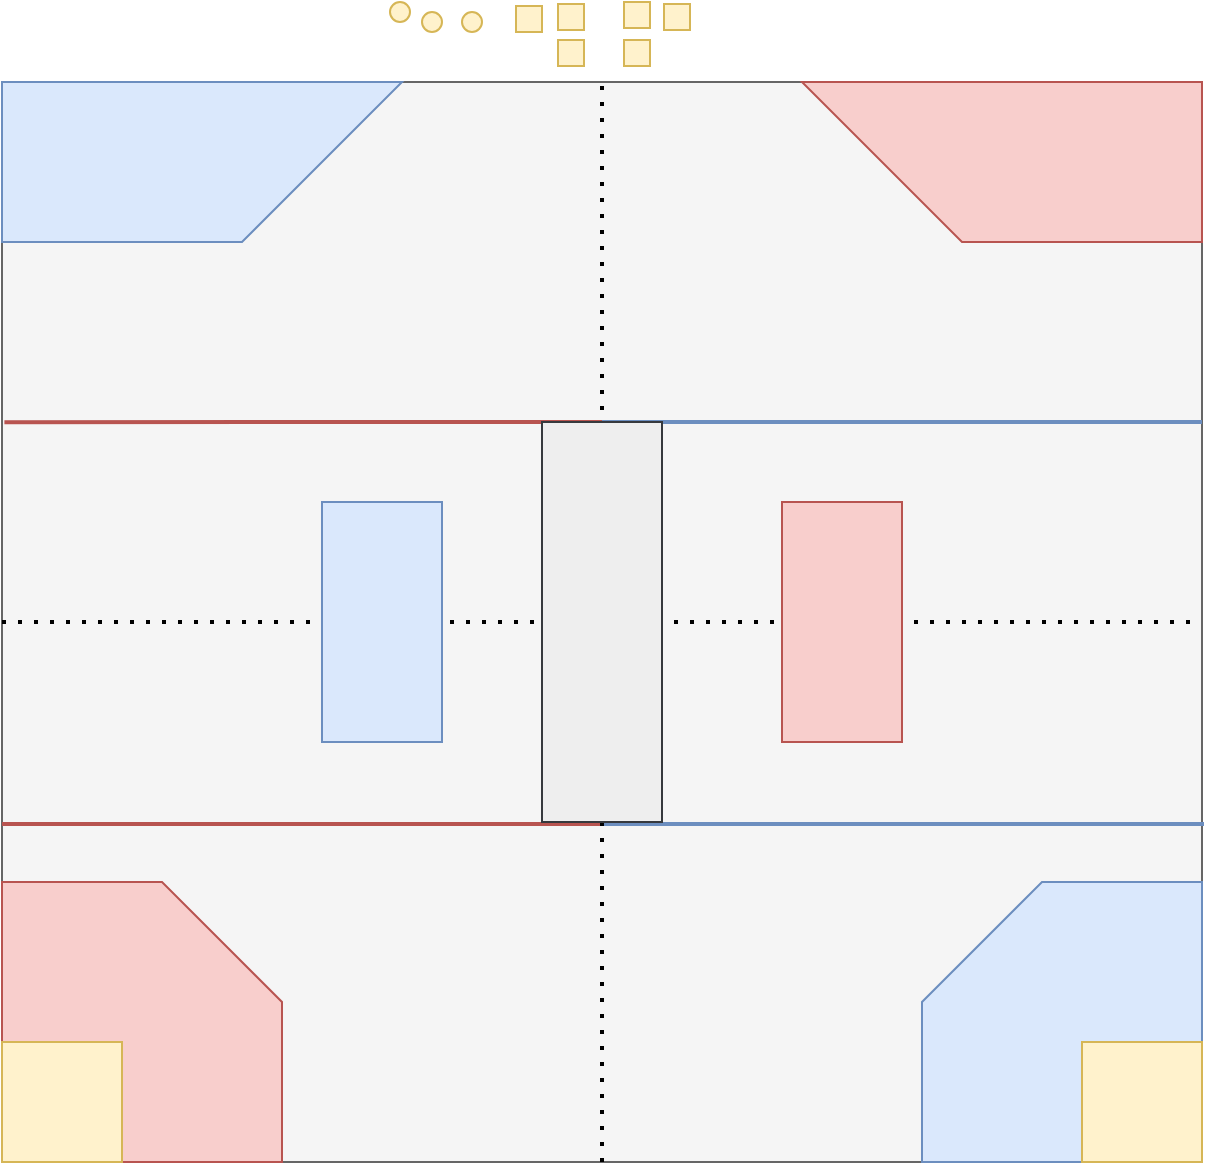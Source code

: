 <mxfile version="28.2.7">
  <diagram name="Page-1" id="Tyhf3AXOygFTzYmhL6pP">
    <mxGraphModel dx="758" dy="411" grid="1" gridSize="10" guides="1" tooltips="1" connect="1" arrows="1" fold="1" page="1" pageScale="1" pageWidth="850" pageHeight="1100" math="0" shadow="0">
      <root>
        <mxCell id="0" />
        <mxCell id="1" parent="0" />
        <mxCell id="YwcORukq0guQzOU9nWgg-16" value="" style="group" vertex="1" connectable="0" parent="1">
          <mxGeometry x="40" y="40.0" width="601" height="540" as="geometry" />
        </mxCell>
        <mxCell id="YwcORukq0guQzOU9nWgg-1" value="" style="rounded=0;whiteSpace=wrap;html=1;fillColor=#f5f5f5;fontColor=#333333;strokeColor=#666666;" vertex="1" parent="YwcORukq0guQzOU9nWgg-16">
          <mxGeometry y="7.105e-15" width="600" height="540" as="geometry" />
        </mxCell>
        <mxCell id="YwcORukq0guQzOU9nWgg-3" value="" style="shape=card;whiteSpace=wrap;html=1;size=60;fillColor=#dae8fc;strokeColor=#6c8ebf;" vertex="1" parent="YwcORukq0guQzOU9nWgg-16">
          <mxGeometry x="460" y="400" width="140" height="140" as="geometry" />
        </mxCell>
        <mxCell id="YwcORukq0guQzOU9nWgg-4" value="" style="shape=card;whiteSpace=wrap;html=1;size=60;flipH=1;fillColor=#f8cecc;strokeColor=#b85450;" vertex="1" parent="YwcORukq0guQzOU9nWgg-16">
          <mxGeometry y="400" width="140" height="140" as="geometry" />
        </mxCell>
        <mxCell id="YwcORukq0guQzOU9nWgg-6" value="" style="endArrow=none;dashed=1;html=1;dashPattern=1 3;strokeWidth=2;rounded=0;entryX=0.5;entryY=0;entryDx=0;entryDy=0;exitX=0.5;exitY=1;exitDx=0;exitDy=0;" edge="1" parent="YwcORukq0guQzOU9nWgg-16" source="YwcORukq0guQzOU9nWgg-1" target="YwcORukq0guQzOU9nWgg-1">
          <mxGeometry width="50" height="50" relative="1" as="geometry">
            <mxPoint x="320" y="550" as="sourcePoint" />
            <mxPoint x="370" y="200" as="targetPoint" />
          </mxGeometry>
        </mxCell>
        <mxCell id="YwcORukq0guQzOU9nWgg-7" value="" style="endArrow=none;dashed=1;html=1;dashPattern=1 3;strokeWidth=2;rounded=0;entryX=1;entryY=0.5;entryDx=0;entryDy=0;exitX=0;exitY=0.5;exitDx=0;exitDy=0;" edge="1" parent="YwcORukq0guQzOU9nWgg-16" source="YwcORukq0guQzOU9nWgg-1" target="YwcORukq0guQzOU9nWgg-1">
          <mxGeometry width="50" height="50" relative="1" as="geometry">
            <mxPoint x="320" y="270" as="sourcePoint" />
            <mxPoint x="370" y="220" as="targetPoint" />
          </mxGeometry>
        </mxCell>
        <mxCell id="YwcORukq0guQzOU9nWgg-8" value="" style="rounded=0;whiteSpace=wrap;html=1;fillColor=#f8cecc;strokeColor=#b85450;" vertex="1" parent="YwcORukq0guQzOU9nWgg-16">
          <mxGeometry x="390" y="210" width="60" height="120" as="geometry" />
        </mxCell>
        <mxCell id="YwcORukq0guQzOU9nWgg-9" value="" style="rounded=0;whiteSpace=wrap;html=1;fillColor=#dae8fc;strokeColor=#6c8ebf;" vertex="1" parent="YwcORukq0guQzOU9nWgg-16">
          <mxGeometry x="160" y="210" width="60" height="120" as="geometry" />
        </mxCell>
        <mxCell id="YwcORukq0guQzOU9nWgg-10" value="" style="shape=card;whiteSpace=wrap;html=1;size=120;flipH=0;flipV=1;rotation=-90;fillColor=#dae8fc;strokeColor=#6c8ebf;" vertex="1" parent="YwcORukq0guQzOU9nWgg-16">
          <mxGeometry x="60" y="-60.0" width="80" height="200" as="geometry" />
        </mxCell>
        <mxCell id="YwcORukq0guQzOU9nWgg-11" value="" style="shape=card;whiteSpace=wrap;html=1;size=120;flipH=0;flipV=0;rotation=-90;fillColor=#f8cecc;strokeColor=#b85450;" vertex="1" parent="YwcORukq0guQzOU9nWgg-16">
          <mxGeometry x="460" y="-60.0" width="80" height="200" as="geometry" />
        </mxCell>
        <mxCell id="YwcORukq0guQzOU9nWgg-12" value="" style="endArrow=none;html=1;rounded=0;exitX=0.002;exitY=0.315;exitDx=0;exitDy=0;exitPerimeter=0;fillColor=#f8cecc;strokeColor=#b85450;strokeWidth=2;" edge="1" parent="YwcORukq0guQzOU9nWgg-16" source="YwcORukq0guQzOU9nWgg-1">
          <mxGeometry width="50" height="50" relative="1" as="geometry">
            <mxPoint x="250" y="310" as="sourcePoint" />
            <mxPoint x="300" y="170" as="targetPoint" />
          </mxGeometry>
        </mxCell>
        <mxCell id="YwcORukq0guQzOU9nWgg-13" value="" style="endArrow=none;html=1;rounded=0;fillColor=#dae8fc;strokeColor=#6c8ebf;strokeWidth=2;" edge="1" parent="YwcORukq0guQzOU9nWgg-16">
          <mxGeometry width="50" height="50" relative="1" as="geometry">
            <mxPoint x="300" y="170" as="sourcePoint" />
            <mxPoint x="600" y="170" as="targetPoint" />
          </mxGeometry>
        </mxCell>
        <mxCell id="YwcORukq0guQzOU9nWgg-14" value="" style="endArrow=none;html=1;rounded=0;exitX=0.002;exitY=0.315;exitDx=0;exitDy=0;exitPerimeter=0;fillColor=#f8cecc;strokeColor=#b85450;strokeWidth=2;" edge="1" parent="YwcORukq0guQzOU9nWgg-16">
          <mxGeometry width="50" height="50" relative="1" as="geometry">
            <mxPoint y="371" as="sourcePoint" />
            <mxPoint x="299" y="371" as="targetPoint" />
          </mxGeometry>
        </mxCell>
        <mxCell id="YwcORukq0guQzOU9nWgg-15" value="" style="endArrow=none;html=1;rounded=0;fillColor=#dae8fc;strokeColor=#6c8ebf;strokeWidth=2;" edge="1" parent="YwcORukq0guQzOU9nWgg-16">
          <mxGeometry width="50" height="50" relative="1" as="geometry">
            <mxPoint x="301" y="371" as="sourcePoint" />
            <mxPoint x="601" y="371" as="targetPoint" />
          </mxGeometry>
        </mxCell>
        <mxCell id="YwcORukq0guQzOU9nWgg-5" value="" style="rounded=0;whiteSpace=wrap;html=1;fillColor=#eeeeee;strokeColor=#36393d;" vertex="1" parent="YwcORukq0guQzOU9nWgg-16">
          <mxGeometry x="270" y="170" width="60" height="200" as="geometry" />
        </mxCell>
        <mxCell id="YwcORukq0guQzOU9nWgg-17" value="" style="rounded=0;whiteSpace=wrap;html=1;fillColor=#fff2cc;strokeColor=#d6b656;" vertex="1" parent="YwcORukq0guQzOU9nWgg-16">
          <mxGeometry x="311" y="-40" width="13" height="13" as="geometry" />
        </mxCell>
        <mxCell id="YwcORukq0guQzOU9nWgg-25" value="" style="ellipse;whiteSpace=wrap;html=1;aspect=fixed;fillColor=#fff2cc;strokeColor=#d6b656;" vertex="1" parent="YwcORukq0guQzOU9nWgg-16">
          <mxGeometry x="210" y="-35" width="10" height="10" as="geometry" />
        </mxCell>
        <mxCell id="YwcORukq0guQzOU9nWgg-26" value="" style="ellipse;whiteSpace=wrap;html=1;aspect=fixed;fillColor=#fff2cc;strokeColor=#d6b656;" vertex="1" parent="YwcORukq0guQzOU9nWgg-16">
          <mxGeometry x="230" y="-35" width="10" height="10" as="geometry" />
        </mxCell>
        <mxCell id="YwcORukq0guQzOU9nWgg-27" value="" style="rounded=0;whiteSpace=wrap;html=1;fillColor=#fff2cc;strokeColor=#d6b656;" vertex="1" parent="YwcORukq0guQzOU9nWgg-16">
          <mxGeometry y="480" width="60" height="60" as="geometry" />
        </mxCell>
        <mxCell id="YwcORukq0guQzOU9nWgg-67" value="" style="rounded=0;whiteSpace=wrap;html=1;fillColor=#fff2cc;strokeColor=#d6b656;" vertex="1" parent="YwcORukq0guQzOU9nWgg-16">
          <mxGeometry x="540" y="480" width="60" height="60" as="geometry" />
        </mxCell>
        <mxCell id="YwcORukq0guQzOU9nWgg-19" value="" style="rounded=0;whiteSpace=wrap;html=1;fillColor=#fff2cc;strokeColor=#d6b656;" vertex="1" parent="1">
          <mxGeometry x="371" y="1" width="13" height="13" as="geometry" />
        </mxCell>
        <mxCell id="YwcORukq0guQzOU9nWgg-20" value="" style="rounded=0;whiteSpace=wrap;html=1;fillColor=#fff2cc;strokeColor=#d6b656;" vertex="1" parent="1">
          <mxGeometry x="351" y="19" width="13" height="13" as="geometry" />
        </mxCell>
        <mxCell id="YwcORukq0guQzOU9nWgg-21" value="" style="rounded=0;whiteSpace=wrap;html=1;fillColor=#fff2cc;strokeColor=#d6b656;" vertex="1" parent="1">
          <mxGeometry x="318" y="1" width="13" height="13" as="geometry" />
        </mxCell>
        <mxCell id="YwcORukq0guQzOU9nWgg-22" value="" style="rounded=0;whiteSpace=wrap;html=1;fillColor=#fff2cc;strokeColor=#d6b656;" vertex="1" parent="1">
          <mxGeometry x="318" y="19" width="13" height="13" as="geometry" />
        </mxCell>
        <mxCell id="YwcORukq0guQzOU9nWgg-23" value="" style="rounded=0;whiteSpace=wrap;html=1;fillColor=#fff2cc;strokeColor=#d6b656;" vertex="1" parent="1">
          <mxGeometry x="297" y="2" width="13" height="13" as="geometry" />
        </mxCell>
        <mxCell id="YwcORukq0guQzOU9nWgg-24" value="" style="ellipse;whiteSpace=wrap;html=1;aspect=fixed;fillColor=#fff2cc;strokeColor=#d6b656;" vertex="1" parent="1">
          <mxGeometry x="234" width="10" height="10" as="geometry" />
        </mxCell>
      </root>
    </mxGraphModel>
  </diagram>
</mxfile>
